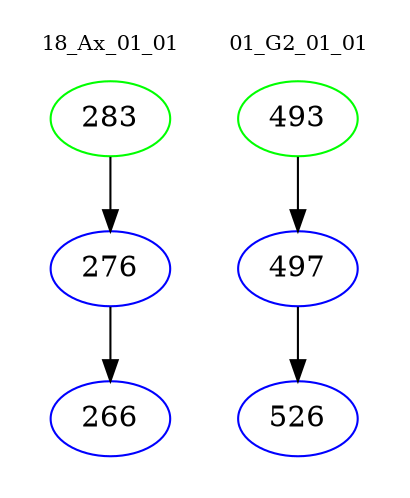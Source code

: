 digraph{
subgraph cluster_0 {
color = white
label = "18_Ax_01_01";
fontsize=10;
T0_283 [label="283", color="green"]
T0_283 -> T0_276 [color="black"]
T0_276 [label="276", color="blue"]
T0_276 -> T0_266 [color="black"]
T0_266 [label="266", color="blue"]
}
subgraph cluster_1 {
color = white
label = "01_G2_01_01";
fontsize=10;
T1_493 [label="493", color="green"]
T1_493 -> T1_497 [color="black"]
T1_497 [label="497", color="blue"]
T1_497 -> T1_526 [color="black"]
T1_526 [label="526", color="blue"]
}
}
